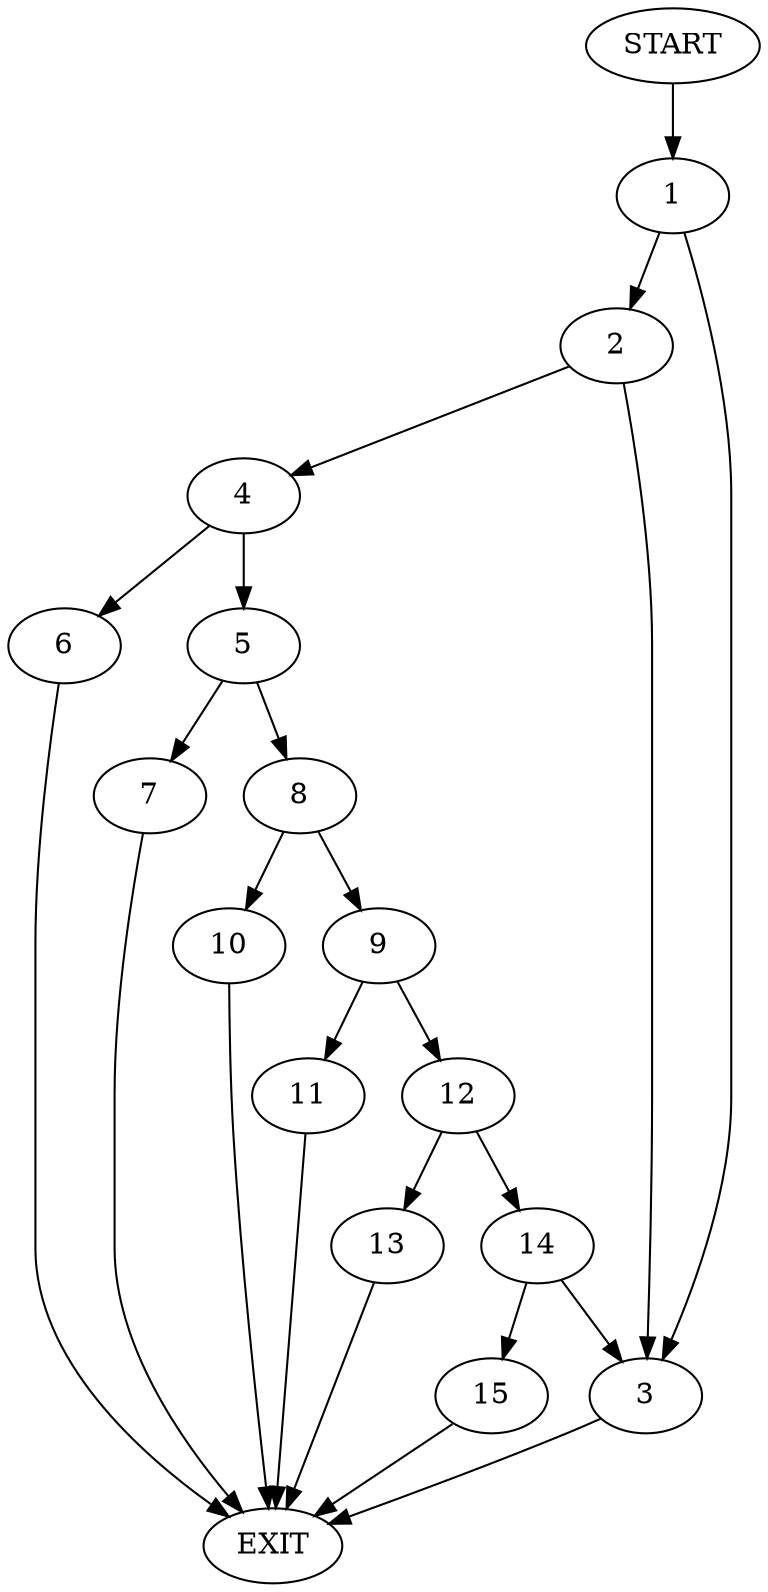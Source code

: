 digraph {
0 [label="START"]
16 [label="EXIT"]
0 -> 1
1 -> 2
1 -> 3
2 -> 4
2 -> 3
3 -> 16
4 -> 5
4 -> 6
5 -> 7
5 -> 8
6 -> 16
7 -> 16
8 -> 9
8 -> 10
10 -> 16
9 -> 11
9 -> 12
11 -> 16
12 -> 13
12 -> 14
13 -> 16
14 -> 15
14 -> 3
15 -> 16
}
